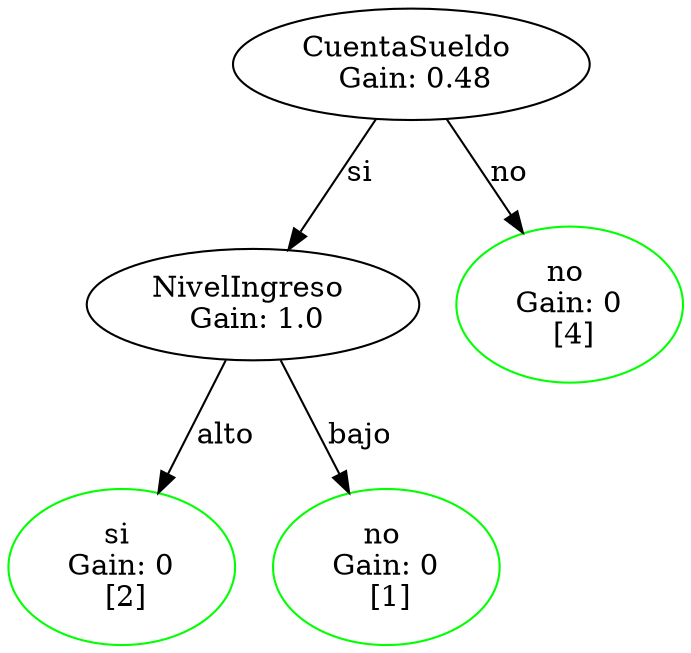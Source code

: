 digraph {
	0 [label="CuentaSueldo 
 Gain: 0.48"]
	6 [label="NivelIngreso 
 Gain: 1.0"]
	0 -> 6 [label=si splines=line]
	7 [label="si 
 Gain: 0 
 [2]" color=green]
	6 -> 7 [label=alto splines=line]
	8 [label="no 
 Gain: 0 
 [1]" color=green]
	6 -> 8 [label=bajo splines=line]
	9 [label="no 
 Gain: 0 
 [4]" color=green]
	0 -> 9 [label=no splines=line]
}
